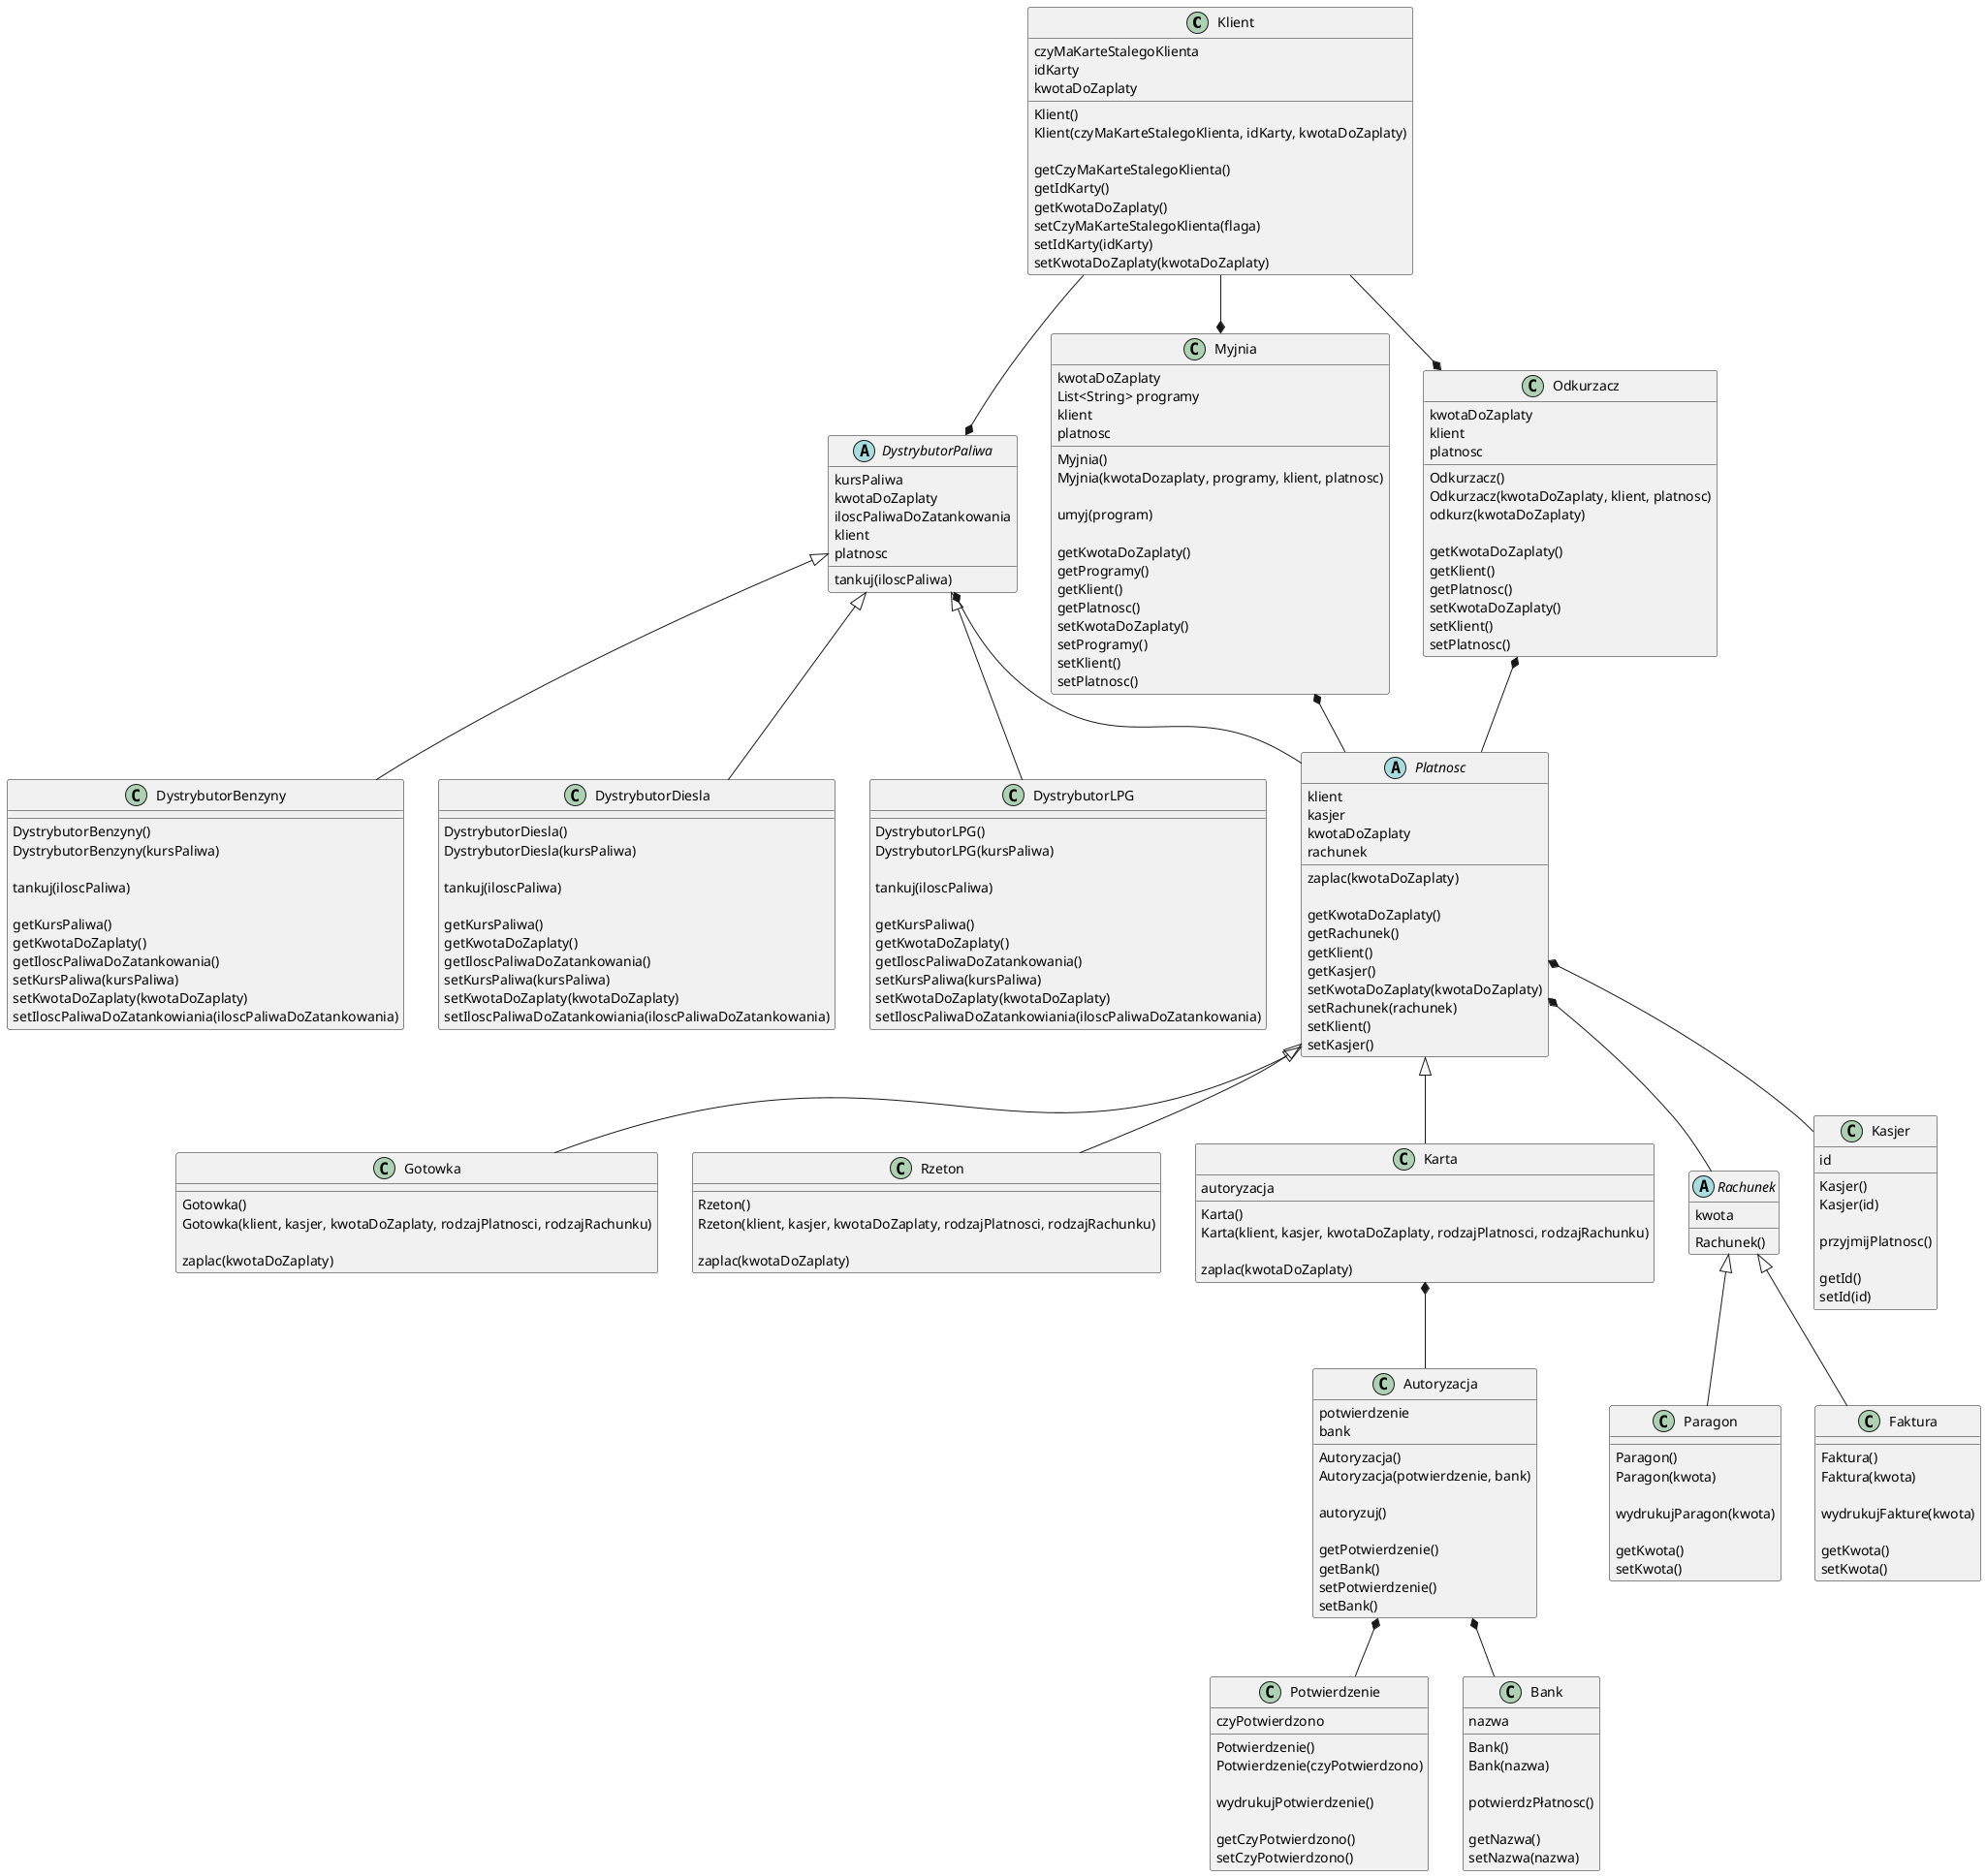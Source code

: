 @startuml

class Klient {
    czyMaKarteStalegoKlienta
    idKarty
    kwotaDoZaplaty

    Klient()
    Klient(czyMaKarteStalegoKlienta, idKarty, kwotaDoZaplaty)

    getCzyMaKarteStalegoKlienta()
    getIdKarty()
    getKwotaDoZaplaty()
    setCzyMaKarteStalegoKlienta(flaga)
    setIdKarty(idKarty)
    setKwotaDoZaplaty(kwotaDoZaplaty)
}

abstract class DystrybutorPaliwa {
    kursPaliwa
    kwotaDoZaplaty
    iloscPaliwaDoZatankowania
    klient
    platnosc

    tankuj(iloscPaliwa)
}

class DystrybutorBenzyny {
    DystrybutorBenzyny()
    DystrybutorBenzyny(kursPaliwa)
    
    tankuj(iloscPaliwa)

    getKursPaliwa()
    getKwotaDoZaplaty()
    getIloscPaliwaDoZatankowania()
    setKursPaliwa(kursPaliwa)
    setKwotaDoZaplaty(kwotaDoZaplaty)
    setIloscPaliwaDoZatankowiania(iloscPaliwaDoZatankowania)
}

class DystrybutorDiesla {
    DystrybutorDiesla()
    DystrybutorDiesla(kursPaliwa)
    
    tankuj(iloscPaliwa)

    getKursPaliwa()
    getKwotaDoZaplaty()
    getIloscPaliwaDoZatankowania()
    setKursPaliwa(kursPaliwa)
    setKwotaDoZaplaty(kwotaDoZaplaty)
    setIloscPaliwaDoZatankowiania(iloscPaliwaDoZatankowania)
}

class DystrybutorLPG {
    DystrybutorLPG()
    DystrybutorLPG(kursPaliwa)
    
    tankuj(iloscPaliwa)

    getKursPaliwa()
    getKwotaDoZaplaty()
    getIloscPaliwaDoZatankowania()
    setKursPaliwa(kursPaliwa)
    setKwotaDoZaplaty(kwotaDoZaplaty)
    setIloscPaliwaDoZatankowiania(iloscPaliwaDoZatankowania)
}

class Myjnia {
    kwotaDoZaplaty
    List<String> programy
    klient
    platnosc

    Myjnia()
    Myjnia(kwotaDozaplaty, programy, klient, platnosc)

    umyj(program)

    getKwotaDoZaplaty()
    getProgramy()
    getKlient()
    getPlatnosc()
    setKwotaDoZaplaty()
    setProgramy()
    setKlient()
    setPlatnosc()
}

class Odkurzacz {
    kwotaDoZaplaty
    klient
    platnosc

    Odkurzacz()
    Odkurzacz(kwotaDoZaplaty, klient, platnosc)


    odkurz(kwotaDoZaplaty)

    getKwotaDoZaplaty()
    getKlient()
    getPlatnosc()
    setKwotaDoZaplaty()
    setKlient()
    setPlatnosc()
}

abstract class Platnosc {
    klient
    kasjer
    kwotaDoZaplaty
    rachunek

    zaplac(kwotaDoZaplaty)

    getKwotaDoZaplaty()
    getRachunek()
    getKlient()
    getKasjer()
    setKwotaDoZaplaty(kwotaDoZaplaty)
    setRachunek(rachunek)
    setKlient()
    setKasjer()
}

class Gotowka {
    Gotowka()
    Gotowka(klient, kasjer, kwotaDoZaplaty, rodzajPlatnosci, rodzajRachunku)

    zaplac(kwotaDoZaplaty)
} 

class Rzeton {
    Rzeton()
    Rzeton(klient, kasjer, kwotaDoZaplaty, rodzajPlatnosci, rodzajRachunku)

    zaplac(kwotaDoZaplaty)
} 

class Karta {
    autoryzacja

    Karta()
    Karta(klient, kasjer, kwotaDoZaplaty, rodzajPlatnosci, rodzajRachunku)

    zaplac(kwotaDoZaplaty)
}

class Autoryzacja {
    potwierdzenie
    bank

    Autoryzacja()
    Autoryzacja(potwierdzenie, bank)

    autoryzuj()

    getPotwierdzenie()
    getBank()
    setPotwierdzenie()
    setBank()
}

class Potwierdzenie {
    czyPotwierdzono

    Potwierdzenie()
    Potwierdzenie(czyPotwierdzono)

    wydrukujPotwierdzenie()

    getCzyPotwierdzono()
    setCzyPotwierdzono()
}

abstract class Rachunek {
    kwota

    Rachunek()
}

class Paragon {
    Paragon()
    Paragon(kwota)

    wydrukujParagon(kwota)

    getKwota()
    setKwota()
}

class Faktura {
    Faktura()
    Faktura(kwota)

    wydrukujFakture(kwota)

    getKwota()
    setKwota()
}

class Kasjer {
    id

    Kasjer()
    Kasjer(id)

    przyjmijPlatnosc()

    getId()
    setId(id)
}

class Bank {
    nazwa

    Bank()
    Bank(nazwa)

    potwierdzPłatnosc()

    getNazwa()
    setNazwa(nazwa)
}

Klient --* DystrybutorPaliwa
Klient --* Myjnia
Klient --* Odkurzacz

DystrybutorPaliwa <|-- DystrybutorBenzyny
DystrybutorPaliwa <|-- DystrybutorDiesla
DystrybutorPaliwa <|-- DystrybutorLPG

DystrybutorPaliwa *-- Platnosc
Myjnia *-- Platnosc
Odkurzacz *-- Platnosc

Platnosc *-- Kasjer

Platnosc <|-- Karta
Platnosc <|-- Gotowka
Platnosc <|-- Rzeton
Platnosc *-- Rachunek

Rachunek <|-- Paragon
Rachunek <|-- Faktura

Karta *-- Autoryzacja
Autoryzacja *-- Potwierdzenie

Autoryzacja *-- Bank

@enduml